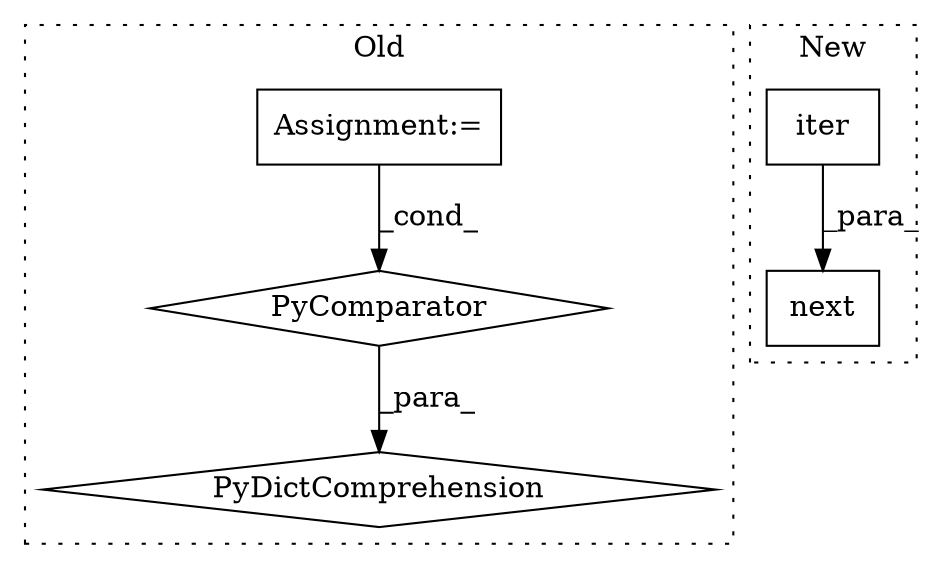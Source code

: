 digraph G {
subgraph cluster0 {
1 [label="PyComparator" a="113" s="8865" l="29" shape="diamond"];
3 [label="Assignment:=" a="7" s="8865" l="29" shape="box"];
5 [label="PyDictComprehension" a="110" s="8781" l="121" shape="diamond"];
label = "Old";
style="dotted";
}
subgraph cluster1 {
2 [label="iter" a="32" s="9401,9426" l="5,1" shape="box"];
4 [label="next" a="32" s="9396,9427" l="5,1" shape="box"];
label = "New";
style="dotted";
}
1 -> 5 [label="_para_"];
2 -> 4 [label="_para_"];
3 -> 1 [label="_cond_"];
}